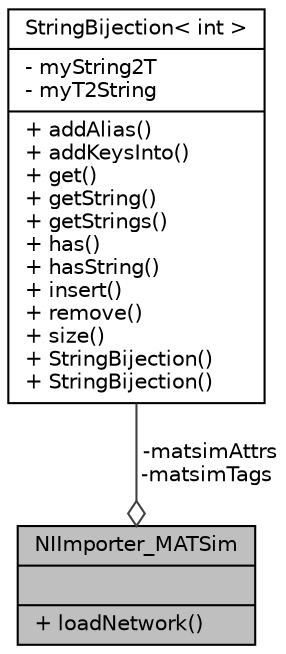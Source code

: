 digraph "NIImporter_MATSim"
{
  edge [fontname="Helvetica",fontsize="10",labelfontname="Helvetica",labelfontsize="10"];
  node [fontname="Helvetica",fontsize="10",shape=record];
  Node1 [label="{NIImporter_MATSim\n||+ loadNetwork()\l}",height=0.2,width=0.4,color="black", fillcolor="grey75", style="filled", fontcolor="black"];
  Node2 -> Node1 [color="grey25",fontsize="10",style="solid",label=" -matsimAttrs\n-matsimTags" ,arrowhead="odiamond",fontname="Helvetica"];
  Node2 [label="{StringBijection\< int \>\n|- myString2T\l- myT2String\l|+ addAlias()\l+ addKeysInto()\l+ get()\l+ getString()\l+ getStrings()\l+ has()\l+ hasString()\l+ insert()\l+ remove()\l+ size()\l+ StringBijection()\l+ StringBijection()\l}",height=0.2,width=0.4,color="black", fillcolor="white", style="filled",URL="$d5/d41/class_string_bijection.html"];
}
